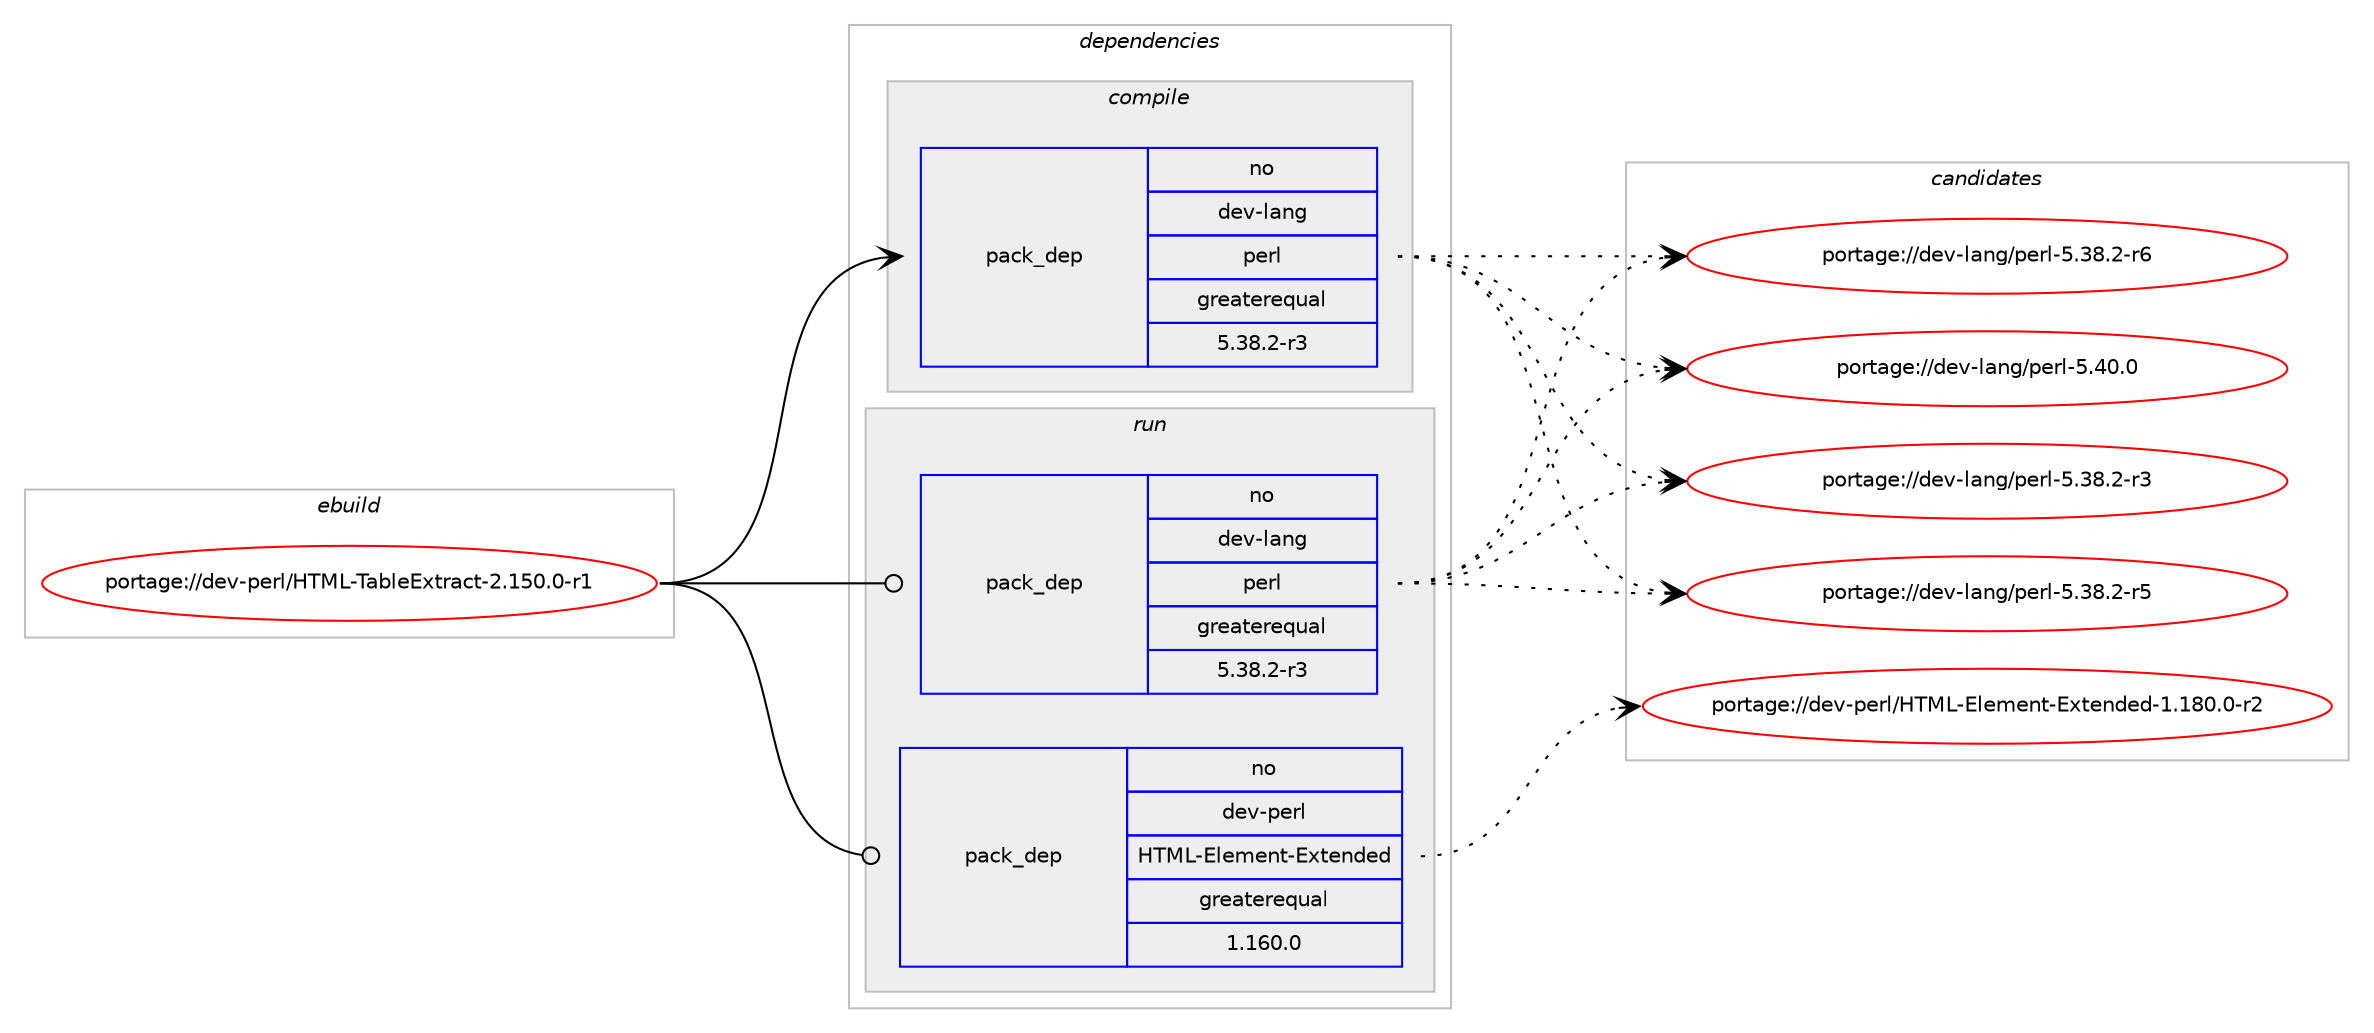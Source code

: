 digraph prolog {

# *************
# Graph options
# *************

newrank=true;
concentrate=true;
compound=true;
graph [rankdir=LR,fontname=Helvetica,fontsize=10,ranksep=1.5];#, ranksep=2.5, nodesep=0.2];
edge  [arrowhead=vee];
node  [fontname=Helvetica,fontsize=10];

# **********
# The ebuild
# **********

subgraph cluster_leftcol {
color=gray;
rank=same;
label=<<i>ebuild</i>>;
id [label="portage://dev-perl/HTML-TableExtract-2.150.0-r1", color=red, width=4, href="../dev-perl/HTML-TableExtract-2.150.0-r1.svg"];
}

# ****************
# The dependencies
# ****************

subgraph cluster_midcol {
color=gray;
label=<<i>dependencies</i>>;
subgraph cluster_compile {
fillcolor="#eeeeee";
style=filled;
label=<<i>compile</i>>;
subgraph pack35570 {
dependency65743 [label=<<TABLE BORDER="0" CELLBORDER="1" CELLSPACING="0" CELLPADDING="4" WIDTH="220"><TR><TD ROWSPAN="6" CELLPADDING="30">pack_dep</TD></TR><TR><TD WIDTH="110">no</TD></TR><TR><TD>dev-lang</TD></TR><TR><TD>perl</TD></TR><TR><TD>greaterequal</TD></TR><TR><TD>5.38.2-r3</TD></TR></TABLE>>, shape=none, color=blue];
}
id:e -> dependency65743:w [weight=20,style="solid",arrowhead="vee"];
}
subgraph cluster_compileandrun {
fillcolor="#eeeeee";
style=filled;
label=<<i>compile and run</i>>;
}
subgraph cluster_run {
fillcolor="#eeeeee";
style=filled;
label=<<i>run</i>>;
subgraph pack35571 {
dependency65744 [label=<<TABLE BORDER="0" CELLBORDER="1" CELLSPACING="0" CELLPADDING="4" WIDTH="220"><TR><TD ROWSPAN="6" CELLPADDING="30">pack_dep</TD></TR><TR><TD WIDTH="110">no</TD></TR><TR><TD>dev-lang</TD></TR><TR><TD>perl</TD></TR><TR><TD>greaterequal</TD></TR><TR><TD>5.38.2-r3</TD></TR></TABLE>>, shape=none, color=blue];
}
id:e -> dependency65744:w [weight=20,style="solid",arrowhead="odot"];
# *** BEGIN UNKNOWN DEPENDENCY TYPE (TODO) ***
# id -> package_dependency(portage://dev-perl/HTML-TableExtract-2.150.0-r1,run,no,dev-lang,perl,none,[,,],any_same_slot,[])
# *** END UNKNOWN DEPENDENCY TYPE (TODO) ***

subgraph pack35572 {
dependency65745 [label=<<TABLE BORDER="0" CELLBORDER="1" CELLSPACING="0" CELLPADDING="4" WIDTH="220"><TR><TD ROWSPAN="6" CELLPADDING="30">pack_dep</TD></TR><TR><TD WIDTH="110">no</TD></TR><TR><TD>dev-perl</TD></TR><TR><TD>HTML-Element-Extended</TD></TR><TR><TD>greaterequal</TD></TR><TR><TD>1.160.0</TD></TR></TABLE>>, shape=none, color=blue];
}
id:e -> dependency65745:w [weight=20,style="solid",arrowhead="odot"];
# *** BEGIN UNKNOWN DEPENDENCY TYPE (TODO) ***
# id -> package_dependency(portage://dev-perl/HTML-TableExtract-2.150.0-r1,run,no,dev-perl,HTML-Parser,none,[,,],[],[])
# *** END UNKNOWN DEPENDENCY TYPE (TODO) ***

}
}

# **************
# The candidates
# **************

subgraph cluster_choices {
rank=same;
color=gray;
label=<<i>candidates</i>>;

subgraph choice35570 {
color=black;
nodesep=1;
choice100101118451089711010347112101114108455346515646504511451 [label="portage://dev-lang/perl-5.38.2-r3", color=red, width=4,href="../dev-lang/perl-5.38.2-r3.svg"];
choice100101118451089711010347112101114108455346515646504511453 [label="portage://dev-lang/perl-5.38.2-r5", color=red, width=4,href="../dev-lang/perl-5.38.2-r5.svg"];
choice100101118451089711010347112101114108455346515646504511454 [label="portage://dev-lang/perl-5.38.2-r6", color=red, width=4,href="../dev-lang/perl-5.38.2-r6.svg"];
choice10010111845108971101034711210111410845534652484648 [label="portage://dev-lang/perl-5.40.0", color=red, width=4,href="../dev-lang/perl-5.40.0.svg"];
dependency65743:e -> choice100101118451089711010347112101114108455346515646504511451:w [style=dotted,weight="100"];
dependency65743:e -> choice100101118451089711010347112101114108455346515646504511453:w [style=dotted,weight="100"];
dependency65743:e -> choice100101118451089711010347112101114108455346515646504511454:w [style=dotted,weight="100"];
dependency65743:e -> choice10010111845108971101034711210111410845534652484648:w [style=dotted,weight="100"];
}
subgraph choice35571 {
color=black;
nodesep=1;
choice100101118451089711010347112101114108455346515646504511451 [label="portage://dev-lang/perl-5.38.2-r3", color=red, width=4,href="../dev-lang/perl-5.38.2-r3.svg"];
choice100101118451089711010347112101114108455346515646504511453 [label="portage://dev-lang/perl-5.38.2-r5", color=red, width=4,href="../dev-lang/perl-5.38.2-r5.svg"];
choice100101118451089711010347112101114108455346515646504511454 [label="portage://dev-lang/perl-5.38.2-r6", color=red, width=4,href="../dev-lang/perl-5.38.2-r6.svg"];
choice10010111845108971101034711210111410845534652484648 [label="portage://dev-lang/perl-5.40.0", color=red, width=4,href="../dev-lang/perl-5.40.0.svg"];
dependency65744:e -> choice100101118451089711010347112101114108455346515646504511451:w [style=dotted,weight="100"];
dependency65744:e -> choice100101118451089711010347112101114108455346515646504511453:w [style=dotted,weight="100"];
dependency65744:e -> choice100101118451089711010347112101114108455346515646504511454:w [style=dotted,weight="100"];
dependency65744:e -> choice10010111845108971101034711210111410845534652484648:w [style=dotted,weight="100"];
}
subgraph choice35572 {
color=black;
nodesep=1;
choice1001011184511210111410847728477764569108101109101110116456912011610111010010110045494649564846484511450 [label="portage://dev-perl/HTML-Element-Extended-1.180.0-r2", color=red, width=4,href="../dev-perl/HTML-Element-Extended-1.180.0-r2.svg"];
dependency65745:e -> choice1001011184511210111410847728477764569108101109101110116456912011610111010010110045494649564846484511450:w [style=dotted,weight="100"];
}
}

}
